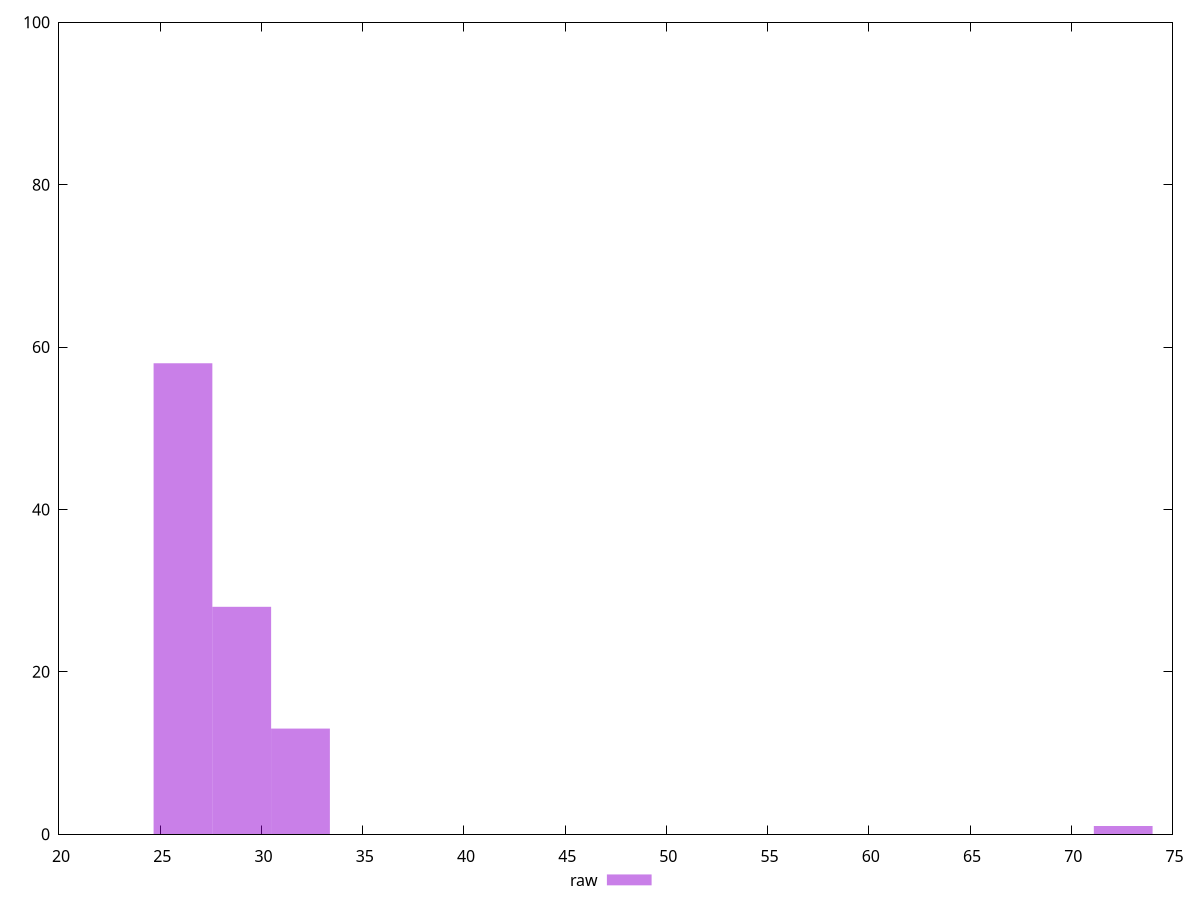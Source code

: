 reset
set terminal svg size 640, 490 enhanced background rgb 'white'
set output "reprap/max-potential-fid/samples/pages+cached+noexternal+nosvg/raw/histogram.svg"

$raw <<EOF
29.02605511280978 28
26.1234496015288 58
72.56513778202445 1
31.928660624090757 13
EOF

set key outside below
set boxwidth 2.902605511280978
set yrange [0:100]
set style fill transparent solid 0.5 noborder

plot \
  $raw title "raw" with boxes, \


reset
